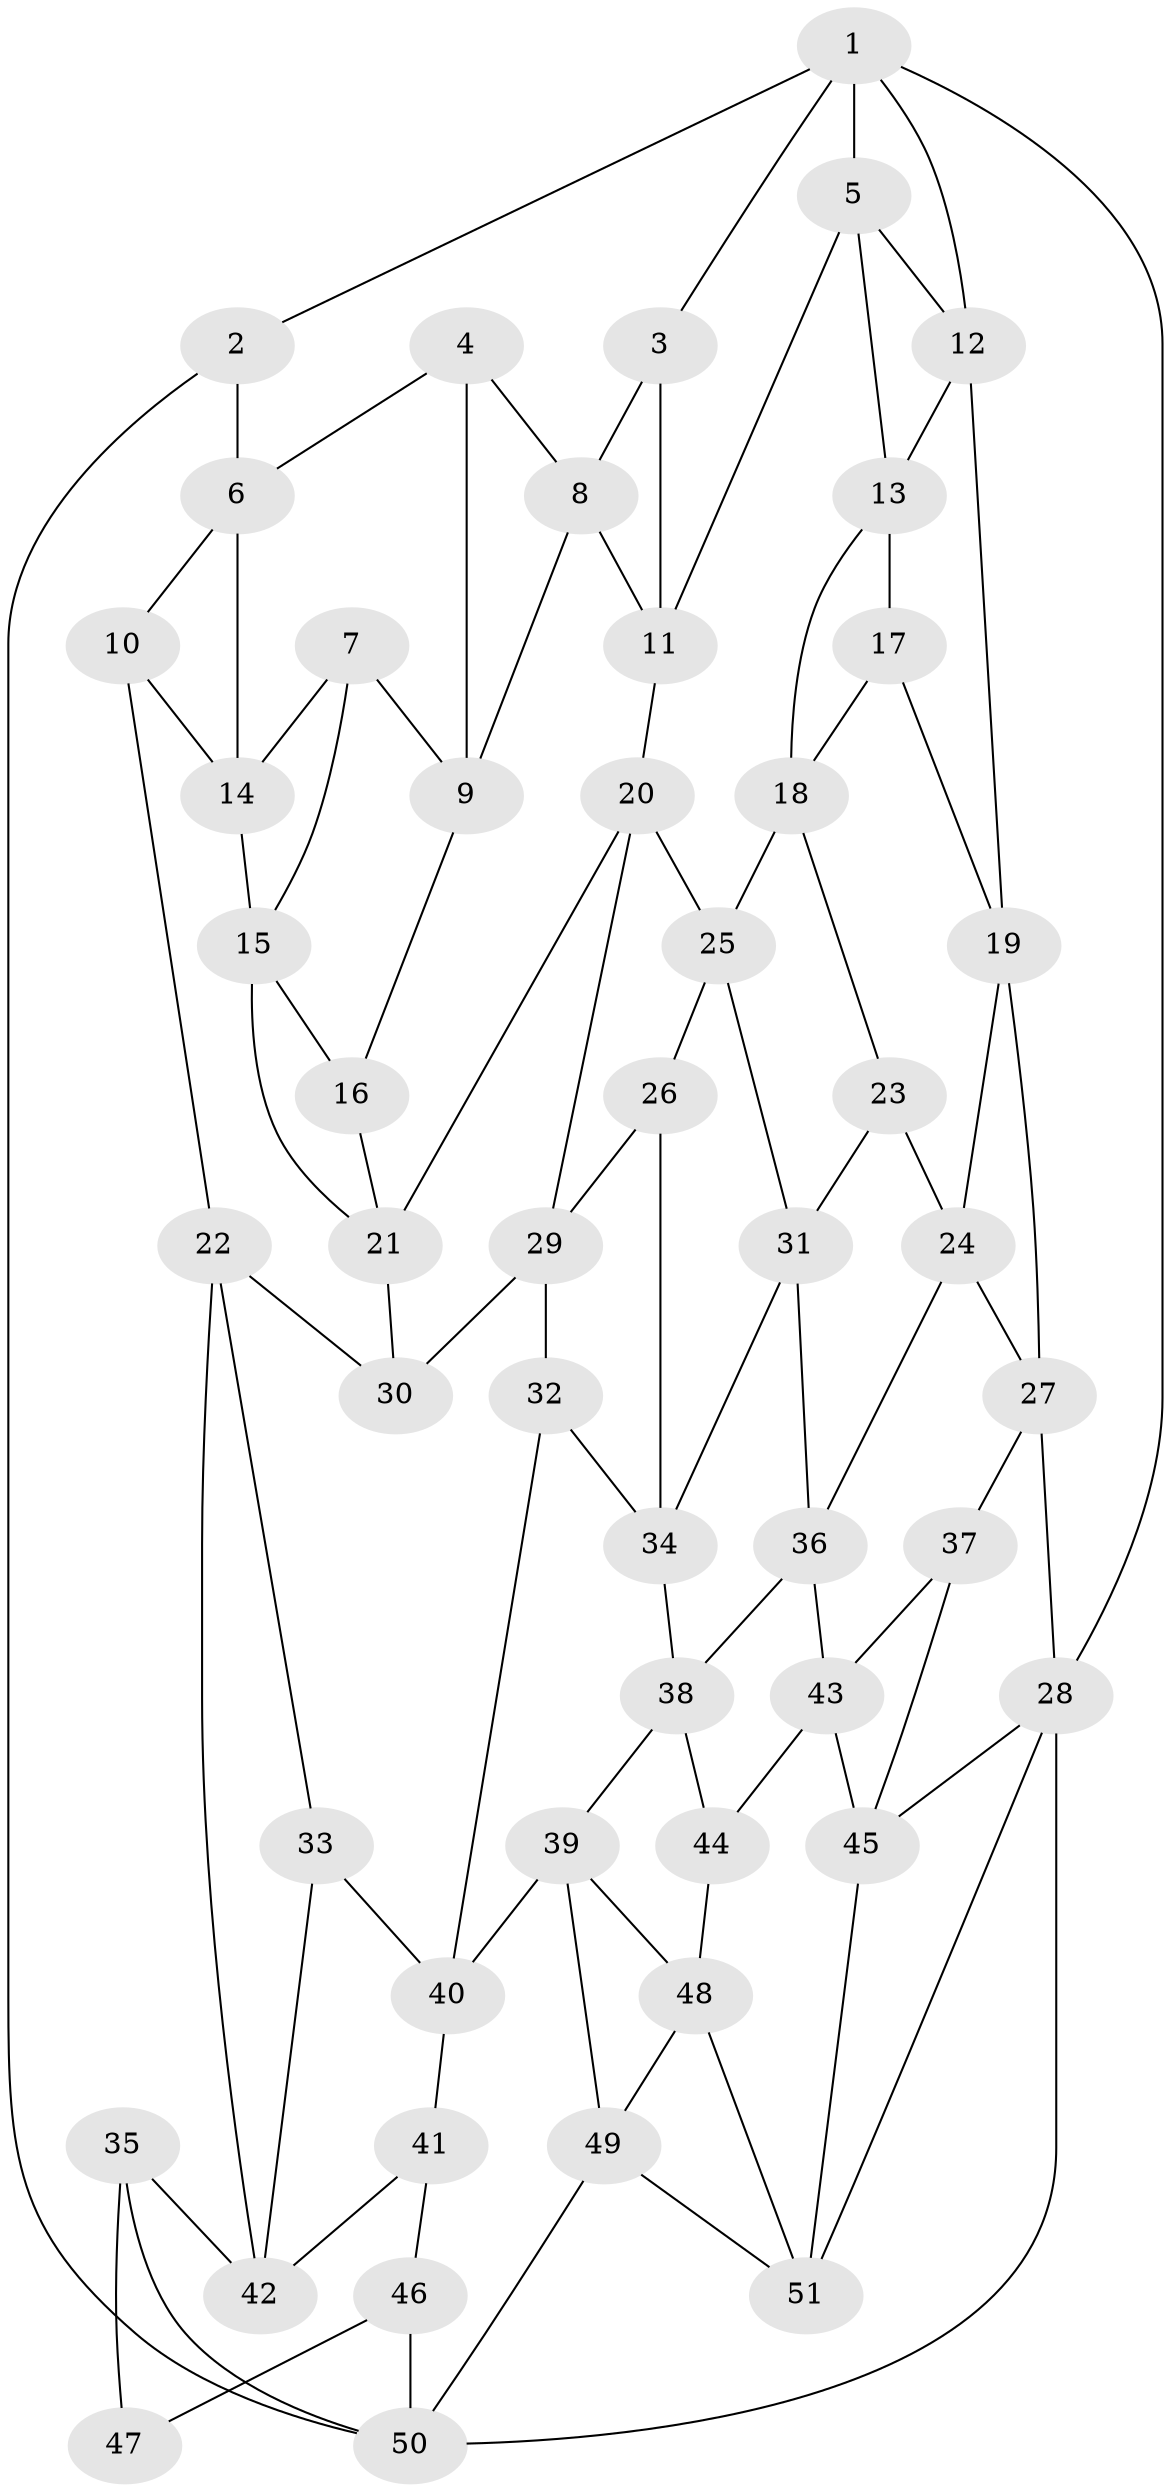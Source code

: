 // original degree distribution, {3: 0.0392156862745098, 4: 0.22549019607843138, 6: 0.24509803921568626, 5: 0.49019607843137253}
// Generated by graph-tools (version 1.1) at 2025/03/03/09/25 03:03:21]
// undirected, 51 vertices, 94 edges
graph export_dot {
graph [start="1"]
  node [color=gray90,style=filled];
  1;
  2;
  3;
  4;
  5;
  6;
  7;
  8;
  9;
  10;
  11;
  12;
  13;
  14;
  15;
  16;
  17;
  18;
  19;
  20;
  21;
  22;
  23;
  24;
  25;
  26;
  27;
  28;
  29;
  30;
  31;
  32;
  33;
  34;
  35;
  36;
  37;
  38;
  39;
  40;
  41;
  42;
  43;
  44;
  45;
  46;
  47;
  48;
  49;
  50;
  51;
  1 -- 2 [weight=1.0];
  1 -- 3 [weight=1.0];
  1 -- 5 [weight=1.0];
  1 -- 12 [weight=1.0];
  1 -- 28 [weight=1.0];
  2 -- 6 [weight=2.0];
  2 -- 50 [weight=1.0];
  3 -- 8 [weight=1.0];
  3 -- 11 [weight=1.0];
  4 -- 6 [weight=1.0];
  4 -- 8 [weight=1.0];
  4 -- 9 [weight=1.0];
  5 -- 11 [weight=1.0];
  5 -- 12 [weight=1.0];
  5 -- 13 [weight=1.0];
  6 -- 10 [weight=1.0];
  6 -- 14 [weight=1.0];
  7 -- 9 [weight=1.0];
  7 -- 14 [weight=1.0];
  7 -- 15 [weight=1.0];
  8 -- 9 [weight=1.0];
  8 -- 11 [weight=1.0];
  9 -- 16 [weight=1.0];
  10 -- 14 [weight=1.0];
  10 -- 22 [weight=1.0];
  11 -- 20 [weight=1.0];
  12 -- 13 [weight=1.0];
  12 -- 19 [weight=1.0];
  13 -- 17 [weight=1.0];
  13 -- 18 [weight=1.0];
  14 -- 15 [weight=1.0];
  15 -- 16 [weight=1.0];
  15 -- 21 [weight=1.0];
  16 -- 21 [weight=1.0];
  17 -- 18 [weight=1.0];
  17 -- 19 [weight=1.0];
  18 -- 23 [weight=1.0];
  18 -- 25 [weight=1.0];
  19 -- 24 [weight=1.0];
  19 -- 27 [weight=1.0];
  20 -- 21 [weight=1.0];
  20 -- 25 [weight=1.0];
  20 -- 29 [weight=1.0];
  21 -- 30 [weight=1.0];
  22 -- 30 [weight=1.0];
  22 -- 33 [weight=1.0];
  22 -- 42 [weight=1.0];
  23 -- 24 [weight=1.0];
  23 -- 31 [weight=1.0];
  24 -- 27 [weight=1.0];
  24 -- 36 [weight=1.0];
  25 -- 26 [weight=1.0];
  25 -- 31 [weight=1.0];
  26 -- 29 [weight=1.0];
  26 -- 34 [weight=1.0];
  27 -- 28 [weight=1.0];
  27 -- 37 [weight=1.0];
  28 -- 45 [weight=1.0];
  28 -- 50 [weight=1.0];
  28 -- 51 [weight=1.0];
  29 -- 30 [weight=1.0];
  29 -- 32 [weight=1.0];
  31 -- 34 [weight=1.0];
  31 -- 36 [weight=1.0];
  32 -- 34 [weight=1.0];
  32 -- 40 [weight=1.0];
  33 -- 40 [weight=1.0];
  33 -- 42 [weight=1.0];
  34 -- 38 [weight=1.0];
  35 -- 42 [weight=1.0];
  35 -- 47 [weight=2.0];
  35 -- 50 [weight=1.0];
  36 -- 38 [weight=1.0];
  36 -- 43 [weight=1.0];
  37 -- 43 [weight=1.0];
  37 -- 45 [weight=1.0];
  38 -- 39 [weight=1.0];
  38 -- 44 [weight=1.0];
  39 -- 40 [weight=1.0];
  39 -- 48 [weight=1.0];
  39 -- 49 [weight=1.0];
  40 -- 41 [weight=1.0];
  41 -- 42 [weight=1.0];
  41 -- 46 [weight=1.0];
  43 -- 44 [weight=1.0];
  43 -- 45 [weight=1.0];
  44 -- 48 [weight=1.0];
  45 -- 51 [weight=1.0];
  46 -- 47 [weight=2.0];
  46 -- 50 [weight=1.0];
  48 -- 49 [weight=1.0];
  48 -- 51 [weight=1.0];
  49 -- 50 [weight=1.0];
  49 -- 51 [weight=1.0];
}
